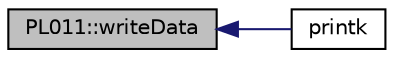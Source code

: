 digraph "PL011::writeData"
{
  edge [fontname="Helvetica",fontsize="10",labelfontname="Helvetica",labelfontsize="10"];
  node [fontname="Helvetica",fontsize="10",shape=record];
  rankdir="LR";
  Node21 [label="PL011::writeData",height=0.2,width=0.4,color="black", fillcolor="grey75", style="filled", fontcolor="black"];
  Node21 -> Node22 [dir="back",color="midnightblue",fontsize="10",style="solid",fontname="Helvetica"];
  Node22 [label="printk",height=0.2,width=0.4,color="black", fillcolor="white", style="filled",URL="$da/dc0/printk__qemu__virt_8cpp.html#a8af92b5d9611db79b3408fe71c73ec72"];
}
